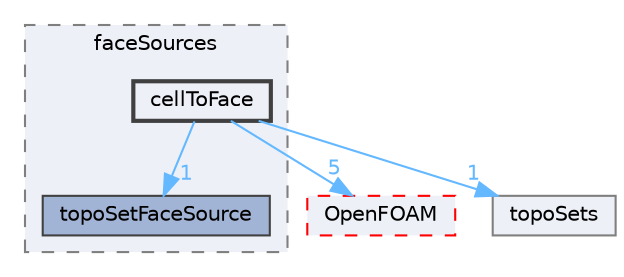 digraph "src/meshTools/topoSet/faceSources/cellToFace"
{
 // LATEX_PDF_SIZE
  bgcolor="transparent";
  edge [fontname=Helvetica,fontsize=10,labelfontname=Helvetica,labelfontsize=10];
  node [fontname=Helvetica,fontsize=10,shape=box,height=0.2,width=0.4];
  compound=true
  subgraph clusterdir_fc41a0af5f1500a9330b8319fbd67c99 {
    graph [ bgcolor="#edf0f7", pencolor="grey50", label="faceSources", fontname=Helvetica,fontsize=10 style="filled,dashed", URL="dir_fc41a0af5f1500a9330b8319fbd67c99.html",tooltip=""]
  dir_bcb39a6daf7061479b2b76b433d5cd50 [label="topoSetFaceSource", fillcolor="#a2b4d6", color="grey25", style="filled", URL="dir_bcb39a6daf7061479b2b76b433d5cd50.html",tooltip=""];
  dir_6c656c59e0612497b0ee3c934f3f82a7 [label="cellToFace", fillcolor="#edf0f7", color="grey25", style="filled,bold", URL="dir_6c656c59e0612497b0ee3c934f3f82a7.html",tooltip=""];
  }
  dir_c5473ff19b20e6ec4dfe5c310b3778a8 [label="OpenFOAM", fillcolor="#edf0f7", color="red", style="filled,dashed", URL="dir_c5473ff19b20e6ec4dfe5c310b3778a8.html",tooltip=""];
  dir_cf85cbbd7fd849cf972e2760b9b27a5d [label="topoSets", fillcolor="#edf0f7", color="grey50", style="filled", URL="dir_cf85cbbd7fd849cf972e2760b9b27a5d.html",tooltip=""];
  dir_6c656c59e0612497b0ee3c934f3f82a7->dir_bcb39a6daf7061479b2b76b433d5cd50 [headlabel="1", labeldistance=1.5 headhref="dir_000447_004077.html" href="dir_000447_004077.html" color="steelblue1" fontcolor="steelblue1"];
  dir_6c656c59e0612497b0ee3c934f3f82a7->dir_c5473ff19b20e6ec4dfe5c310b3778a8 [headlabel="5", labeldistance=1.5 headhref="dir_000447_002695.html" href="dir_000447_002695.html" color="steelblue1" fontcolor="steelblue1"];
  dir_6c656c59e0612497b0ee3c934f3f82a7->dir_cf85cbbd7fd849cf972e2760b9b27a5d [headlabel="1", labeldistance=1.5 headhref="dir_000447_004081.html" href="dir_000447_004081.html" color="steelblue1" fontcolor="steelblue1"];
}
